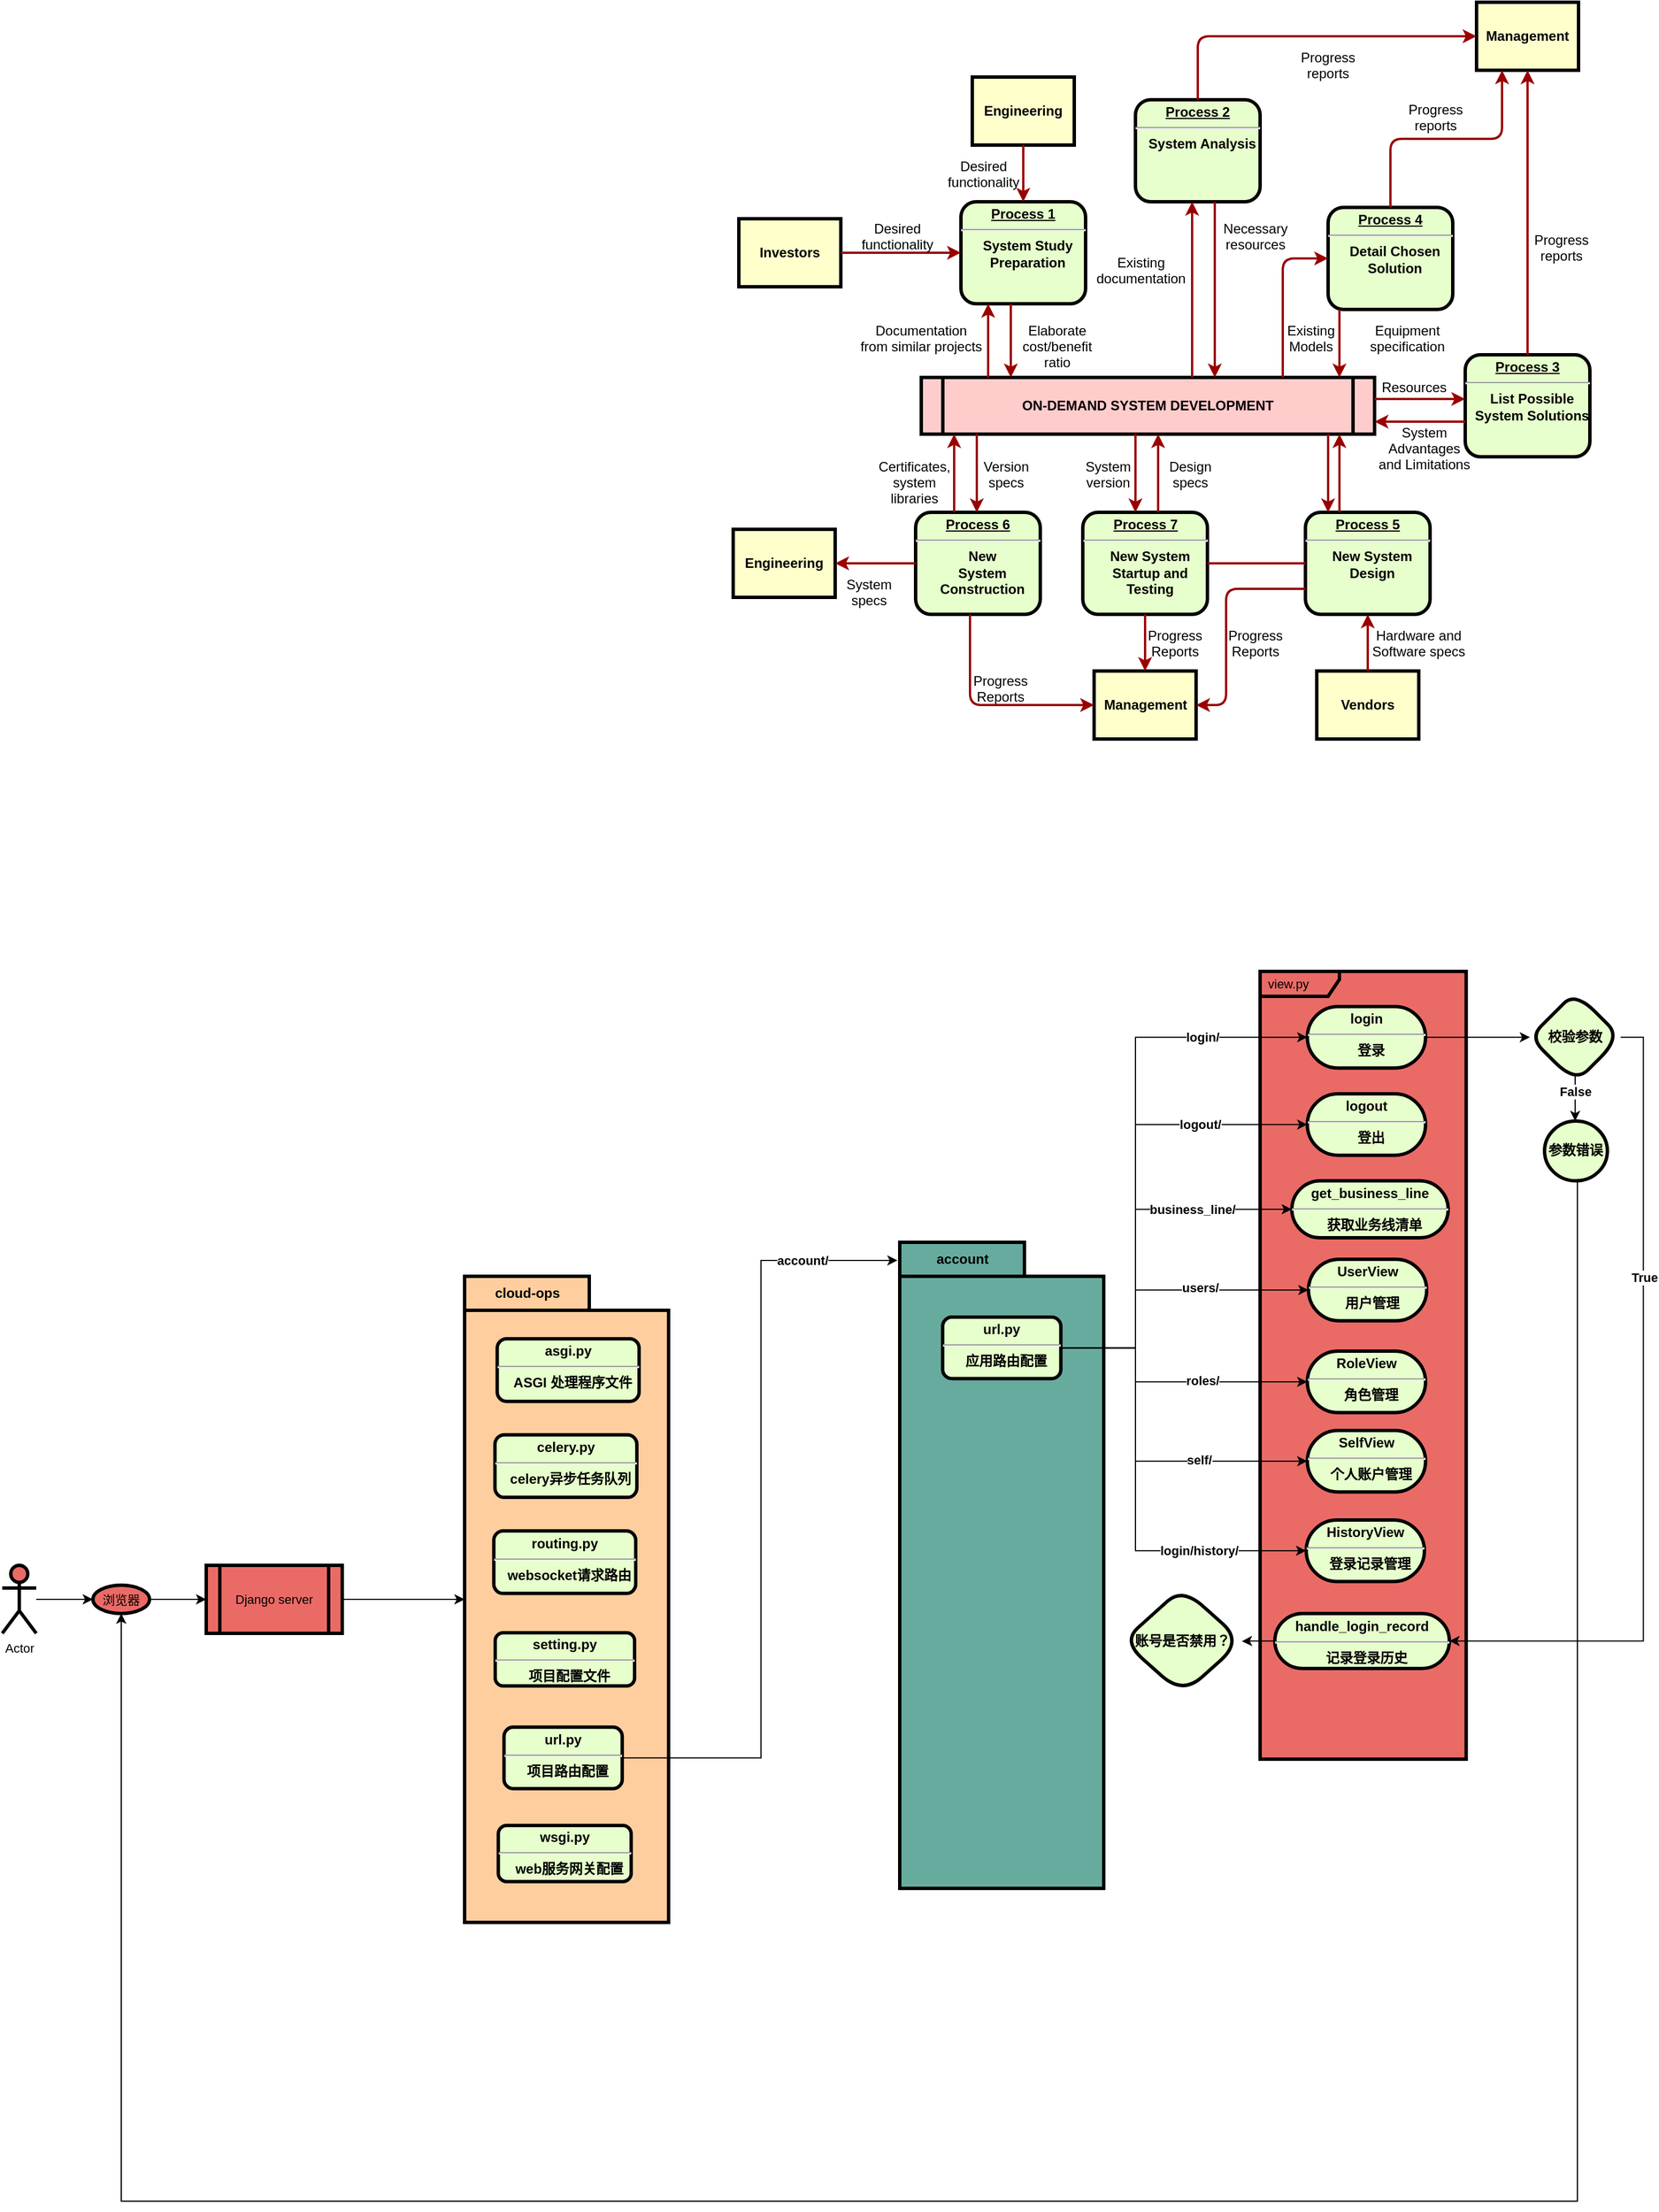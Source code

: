 <mxfile version="20.8.0" type="github">
  <diagram name="Page-1" id="c7558073-3199-34d8-9f00-42111426c3f3">
    <mxGraphModel dx="2260" dy="764" grid="1" gridSize="10" guides="1" tooltips="1" connect="1" arrows="1" fold="1" page="1" pageScale="1" pageWidth="826" pageHeight="1169" background="none" math="0" shadow="0">
      <root>
        <mxCell id="0" />
        <mxCell id="1" parent="0" />
        <mxCell id="WpH-n_H7_tl8rJQND1Bv-134" value="view.py" style="shape=umlFrame;whiteSpace=wrap;html=1;width=70;height=22;boundedLbl=1;verticalAlign=middle;align=left;spacingLeft=5;strokeColor=#000000;strokeWidth=3;fontSize=11;fillColor=#EA6B66;swimlaneFillColor=#EA6B66;" vertex="1" parent="1">
          <mxGeometry x="500" y="915" width="181.84" height="695" as="geometry" />
        </mxCell>
        <mxCell id="2" value="&lt;p style=&quot;margin: 0px; margin-top: 4px; text-align: center; text-decoration: underline;&quot;&gt;&lt;strong&gt;Process 1&lt;br /&gt;&lt;/strong&gt;&lt;/p&gt;&lt;hr /&gt;&lt;p style=&quot;margin: 0px; margin-left: 8px;&quot;&gt;System Study&lt;/p&gt;&lt;p style=&quot;margin: 0px; margin-left: 8px;&quot;&gt;Preparation&lt;/p&gt;" style="verticalAlign=middle;align=center;overflow=fill;fontSize=12;fontFamily=Helvetica;html=1;rounded=1;fontStyle=1;strokeWidth=3;fillColor=#E6FFCC" parent="1" vertex="1">
          <mxGeometry x="236" y="236" width="110" height="90" as="geometry" />
        </mxCell>
        <mxCell id="3" value="Engineering" style="whiteSpace=wrap;align=center;verticalAlign=middle;fontStyle=1;strokeWidth=3;fillColor=#FFFFCC" parent="1" vertex="1">
          <mxGeometry x="246" y="126" width="90" height="60" as="geometry" />
        </mxCell>
        <mxCell id="4" value="Investors" style="whiteSpace=wrap;align=center;verticalAlign=middle;fontStyle=1;strokeWidth=3;fillColor=#FFFFCC" parent="1" vertex="1">
          <mxGeometry x="40" y="251" width="90" height="60" as="geometry" />
        </mxCell>
        <mxCell id="5" value="ON-DEMAND SYSTEM DEVELOPMENT" style="shape=process;whiteSpace=wrap;align=center;verticalAlign=middle;size=0.048;fontStyle=1;strokeWidth=3;fillColor=#FFCCCC" parent="1" vertex="1">
          <mxGeometry x="201.0" y="391" width="400" height="50" as="geometry" />
        </mxCell>
        <mxCell id="6" value="&lt;p style=&quot;margin: 0px; margin-top: 4px; text-align: center; text-decoration: underline;&quot;&gt;&lt;strong&gt;Process 2&lt;br /&gt;&lt;/strong&gt;&lt;/p&gt;&lt;hr /&gt;&lt;p style=&quot;margin: 0px; margin-left: 8px;&quot;&gt;System Analysis&lt;/p&gt;" style="verticalAlign=middle;align=center;overflow=fill;fontSize=12;fontFamily=Helvetica;html=1;rounded=1;fontStyle=1;strokeWidth=3;fillColor=#E6FFCC" parent="1" vertex="1">
          <mxGeometry x="390" y="146" width="110" height="90" as="geometry" />
        </mxCell>
        <mxCell id="7" value="&lt;p style=&quot;margin: 0px; margin-top: 4px; text-align: center; text-decoration: underline;&quot;&gt;&lt;strong&gt;&lt;strong&gt;Process&lt;/strong&gt; 3&lt;br /&gt;&lt;/strong&gt;&lt;/p&gt;&lt;hr /&gt;&lt;p style=&quot;margin: 0px; margin-left: 8px;&quot;&gt;List Possible&lt;/p&gt;&lt;p style=&quot;margin: 0px; margin-left: 8px;&quot;&gt;System Solutions&lt;/p&gt;" style="verticalAlign=middle;align=center;overflow=fill;fontSize=12;fontFamily=Helvetica;html=1;rounded=1;fontStyle=1;strokeWidth=3;fillColor=#E6FFCC" parent="1" vertex="1">
          <mxGeometry x="681" y="371" width="110" height="90" as="geometry" />
        </mxCell>
        <mxCell id="8" value="&lt;p style=&quot;margin: 0px; margin-top: 4px; text-align: center; text-decoration: underline;&quot;&gt;&lt;strong&gt;&lt;strong&gt;Process&lt;/strong&gt; 4&lt;br /&gt;&lt;/strong&gt;&lt;/p&gt;&lt;hr /&gt;&lt;p style=&quot;margin: 0px; margin-left: 8px;&quot;&gt;Detail Chosen&lt;/p&gt;&lt;p style=&quot;margin: 0px; margin-left: 8px;&quot;&gt;Solution&lt;/p&gt;" style="verticalAlign=middle;align=center;overflow=fill;fontSize=12;fontFamily=Helvetica;html=1;rounded=1;fontStyle=1;strokeWidth=3;fillColor=#E6FFCC" parent="1" vertex="1">
          <mxGeometry x="560" y="241" width="110" height="90" as="geometry" />
        </mxCell>
        <mxCell id="9" value="&lt;p style=&quot;margin: 0px; margin-top: 4px; text-align: center; text-decoration: underline;&quot;&gt;&lt;strong&gt;&lt;strong&gt;Process&lt;/strong&gt; 5&lt;br /&gt;&lt;/strong&gt;&lt;/p&gt;&lt;hr /&gt;&lt;p style=&quot;margin: 0px; margin-left: 8px;&quot;&gt;New System&lt;/p&gt;&lt;p style=&quot;margin: 0px; margin-left: 8px;&quot;&gt;Design&lt;/p&gt;" style="verticalAlign=middle;align=center;overflow=fill;fontSize=12;fontFamily=Helvetica;html=1;rounded=1;fontStyle=1;strokeWidth=3;fillColor=#E6FFCC" parent="1" vertex="1">
          <mxGeometry x="540" y="510" width="110" height="90" as="geometry" />
        </mxCell>
        <mxCell id="10" value="&lt;p style=&quot;margin: 0px; margin-top: 4px; text-align: center; text-decoration: underline;&quot;&gt;&lt;strong&gt;&lt;strong&gt;Process&lt;/strong&gt; 6&lt;br /&gt;&lt;/strong&gt;&lt;/p&gt;&lt;hr /&gt;&lt;p style=&quot;margin: 0px; margin-left: 8px;&quot;&gt;New&lt;/p&gt;&lt;p style=&quot;margin: 0px; margin-left: 8px;&quot;&gt;System&lt;/p&gt;&lt;p style=&quot;margin: 0px; margin-left: 8px;&quot;&gt;Construction&lt;/p&gt;" style="verticalAlign=middle;align=center;overflow=fill;fontSize=12;fontFamily=Helvetica;html=1;rounded=1;fontStyle=1;strokeWidth=3;fillColor=#E6FFCC" parent="1" vertex="1">
          <mxGeometry x="196.0" y="510" width="110" height="90" as="geometry" />
        </mxCell>
        <mxCell id="12" value="Management" style="whiteSpace=wrap;align=center;verticalAlign=middle;fontStyle=1;strokeWidth=3;fillColor=#FFFFCC" parent="1" vertex="1">
          <mxGeometry x="691" y="60.0" width="90" height="60" as="geometry" />
        </mxCell>
        <mxCell id="13" value="Management" style="whiteSpace=wrap;align=center;verticalAlign=middle;fontStyle=1;strokeWidth=3;fillColor=#FFFFCC" parent="1" vertex="1">
          <mxGeometry x="353.5" y="650" width="90" height="60" as="geometry" />
        </mxCell>
        <mxCell id="14" value="Engineering" style="whiteSpace=wrap;align=center;verticalAlign=middle;fontStyle=1;strokeWidth=3;fillColor=#FFFFCC" parent="1" vertex="1">
          <mxGeometry x="35.0" y="525.0" width="90" height="60" as="geometry" />
        </mxCell>
        <mxCell id="15" value="Vendors" style="whiteSpace=wrap;align=center;verticalAlign=middle;fontStyle=1;strokeWidth=3;fillColor=#FFFFCC" parent="1" vertex="1">
          <mxGeometry x="550.0" y="650" width="90" height="60" as="geometry" />
        </mxCell>
        <mxCell id="36" value="" style="edgeStyle=none;noEdgeStyle=1;strokeColor=#990000;strokeWidth=2" parent="1" source="3" target="2" edge="1">
          <mxGeometry width="100" height="100" relative="1" as="geometry">
            <mxPoint x="20" y="250" as="sourcePoint" />
            <mxPoint x="120" y="150" as="targetPoint" />
          </mxGeometry>
        </mxCell>
        <mxCell id="37" value="" style="edgeStyle=none;noEdgeStyle=1;strokeColor=#990000;strokeWidth=2" parent="1" source="4" target="2" edge="1">
          <mxGeometry width="100" height="100" relative="1" as="geometry">
            <mxPoint x="280" y="190" as="sourcePoint" />
            <mxPoint x="380" y="90" as="targetPoint" />
          </mxGeometry>
        </mxCell>
        <mxCell id="11" value="&lt;p style=&quot;margin: 0px; margin-top: 4px; text-align: center; text-decoration: underline;&quot;&gt;&lt;strong&gt;&lt;strong&gt;Process&lt;/strong&gt; 7&lt;br /&gt;&lt;/strong&gt;&lt;/p&gt;&lt;hr /&gt;&lt;p style=&quot;margin: 0px; margin-left: 8px;&quot;&gt;New System&lt;/p&gt;&lt;p style=&quot;margin: 0px; margin-left: 8px;&quot;&gt;Startup and&lt;/p&gt;&lt;p style=&quot;margin: 0px; margin-left: 8px;&quot;&gt;Testing&lt;/p&gt;" style="verticalAlign=middle;align=center;overflow=fill;fontSize=12;fontFamily=Helvetica;html=1;rounded=1;fontStyle=1;strokeWidth=3;fillColor=#E6FFCC" parent="1" vertex="1">
          <mxGeometry x="343.5" y="510" width="110" height="90" as="geometry" />
        </mxCell>
        <mxCell id="51" value="" style="endArrow=none;noEdgeStyle=1;strokeColor=#990000;strokeWidth=2" parent="1" source="9" target="11" edge="1">
          <mxGeometry relative="1" as="geometry">
            <mxPoint x="205.008" y="481" as="sourcePoint" />
            <mxPoint x="400.328" y="650" as="targetPoint" />
          </mxGeometry>
        </mxCell>
        <mxCell id="52" value="Desired &#xa;functionality" style="text;spacingTop=-5;align=center" parent="1" vertex="1">
          <mxGeometry x="165" y="251" width="30" height="20" as="geometry" />
        </mxCell>
        <mxCell id="53" value="Desired &#xa;functionality" style="text;spacingTop=-5;align=center" parent="1" vertex="1">
          <mxGeometry x="241" y="196" width="30" height="20" as="geometry" />
        </mxCell>
        <mxCell id="54" value="Documentation&#xa;from similar projects" style="text;spacingTop=-5;align=center" parent="1" vertex="1">
          <mxGeometry x="186" y="341" width="30" height="20" as="geometry" />
        </mxCell>
        <mxCell id="55" value="" style="edgeStyle=elbowEdgeStyle;elbow=horizontal;strokeColor=#990000;strokeWidth=2" parent="1" source="5" target="2" edge="1">
          <mxGeometry width="100" height="100" relative="1" as="geometry">
            <mxPoint x="50" y="530" as="sourcePoint" />
            <mxPoint x="150" y="430" as="targetPoint" />
            <Array as="points">
              <mxPoint x="260" y="370" />
            </Array>
          </mxGeometry>
        </mxCell>
        <mxCell id="56" value="" style="edgeStyle=elbowEdgeStyle;elbow=horizontal;strokeColor=#990000;strokeWidth=2" parent="1" source="2" target="5" edge="1">
          <mxGeometry width="100" height="100" relative="1" as="geometry">
            <mxPoint x="50" y="500" as="sourcePoint" />
            <mxPoint x="150" y="400" as="targetPoint" />
            <Array as="points">
              <mxPoint x="280" y="360" />
            </Array>
          </mxGeometry>
        </mxCell>
        <mxCell id="57" value="Elaborate&#xa;cost/benefit&#xa;ratio" style="text;spacingTop=-5;align=center" parent="1" vertex="1">
          <mxGeometry x="306" y="341" width="30" height="20" as="geometry" />
        </mxCell>
        <mxCell id="58" value="" style="edgeStyle=elbowEdgeStyle;elbow=horizontal;strokeColor=#990000;strokeWidth=2" parent="1" source="5" target="6" edge="1">
          <mxGeometry width="100" height="100" relative="1" as="geometry">
            <mxPoint x="380" y="370" as="sourcePoint" />
            <mxPoint x="480" y="270" as="targetPoint" />
            <Array as="points">
              <mxPoint x="440" y="310" />
            </Array>
          </mxGeometry>
        </mxCell>
        <mxCell id="59" value="" style="edgeStyle=elbowEdgeStyle;elbow=horizontal;strokeColor=#990000;strokeWidth=2" parent="1" source="6" target="5" edge="1">
          <mxGeometry width="100" height="100" relative="1" as="geometry">
            <mxPoint x="350" y="370" as="sourcePoint" />
            <mxPoint x="450" y="270" as="targetPoint" />
            <Array as="points">
              <mxPoint x="460" y="320" />
            </Array>
          </mxGeometry>
        </mxCell>
        <mxCell id="60" value="Existing&#xa;documentation" style="text;spacingTop=-5;align=center" parent="1" vertex="1">
          <mxGeometry x="380.0" y="281.0" width="30" height="20" as="geometry" />
        </mxCell>
        <mxCell id="61" value="Necessary&#xa;resources" style="text;spacingTop=-5;align=center" parent="1" vertex="1">
          <mxGeometry x="481.0" y="251.0" width="30" height="20" as="geometry" />
        </mxCell>
        <mxCell id="62" value="Progress&#xa;reports" style="text;spacingTop=-5;align=center" parent="1" vertex="1">
          <mxGeometry x="545.0" y="100.0" width="30" height="20" as="geometry" />
        </mxCell>
        <mxCell id="63" value="Progress&#xa;reports" style="text;spacingTop=-5;align=center" parent="1" vertex="1">
          <mxGeometry x="640" y="146.0" width="30" height="20" as="geometry" />
        </mxCell>
        <mxCell id="64" value="Progress&#xa;reports" style="text;spacingTop=-5;align=center" parent="1" vertex="1">
          <mxGeometry x="751.0" y="261.0" width="30" height="20" as="geometry" />
        </mxCell>
        <mxCell id="65" value="" style="edgeStyle=elbowEdgeStyle;elbow=horizontal;strokeColor=#990000;strokeWidth=2" parent="1" source="6" target="12" edge="1">
          <mxGeometry width="100" height="100" relative="1" as="geometry">
            <mxPoint x="260" y="180.0" as="sourcePoint" />
            <mxPoint x="360" y="80.0" as="targetPoint" />
            <Array as="points">
              <mxPoint x="445" y="140" />
            </Array>
          </mxGeometry>
        </mxCell>
        <mxCell id="66" value="" style="edgeStyle=elbowEdgeStyle;elbow=vertical;entryX=0.25;entryY=1;strokeColor=#990000;strokeWidth=2" parent="1" source="8" target="12" edge="1">
          <mxGeometry width="100" height="100" relative="1" as="geometry">
            <mxPoint x="530" y="250" as="sourcePoint" />
            <mxPoint x="630" y="150" as="targetPoint" />
          </mxGeometry>
        </mxCell>
        <mxCell id="67" value="" style="edgeStyle=elbowEdgeStyle;elbow=horizontal;strokeColor=#990000;strokeWidth=2" parent="1" source="7" target="12" edge="1">
          <mxGeometry width="100" height="100" relative="1" as="geometry">
            <mxPoint x="660.0" y="360" as="sourcePoint" />
            <mxPoint x="760.0" y="260" as="targetPoint" />
          </mxGeometry>
        </mxCell>
        <mxCell id="68" value="" style="edgeStyle=elbowEdgeStyle;elbow=horizontal;strokeColor=#990000;strokeWidth=2" parent="1" source="8" target="5" edge="1">
          <mxGeometry width="100" height="100" relative="1" as="geometry">
            <mxPoint x="570" y="380" as="sourcePoint" />
            <mxPoint x="510" y="250" as="targetPoint" />
            <Array as="points">
              <mxPoint x="570" y="360" />
            </Array>
          </mxGeometry>
        </mxCell>
        <mxCell id="69" value="" style="edgeStyle=segmentEdgeStyle;strokeColor=#990000;strokeWidth=2" parent="1" source="5" target="8" edge="1">
          <mxGeometry width="100" height="100" relative="1" as="geometry">
            <mxPoint x="340" y="360" as="sourcePoint" />
            <mxPoint x="440" y="260" as="targetPoint" />
            <Array as="points">
              <mxPoint x="520" y="286" />
            </Array>
          </mxGeometry>
        </mxCell>
        <mxCell id="70" value="Existing&#xa;Models" style="text;spacingTop=-5;align=center" parent="1" vertex="1">
          <mxGeometry x="530.0" y="341.0" width="30" height="20" as="geometry" />
        </mxCell>
        <mxCell id="71" value="Equipment&#xa;specification" style="text;spacingTop=-5;align=center" parent="1" vertex="1">
          <mxGeometry x="615" y="341" width="30" height="20" as="geometry" />
        </mxCell>
        <mxCell id="72" value="" style="edgeStyle=elbowEdgeStyle;elbow=vertical;strokeColor=#990000;strokeWidth=2" parent="1" source="5" target="7" edge="1">
          <mxGeometry width="100" height="100" relative="1" as="geometry">
            <mxPoint x="500" y="500" as="sourcePoint" />
            <mxPoint x="600" y="400" as="targetPoint" />
            <Array as="points">
              <mxPoint x="650" y="410" />
            </Array>
          </mxGeometry>
        </mxCell>
        <mxCell id="73" value="" style="edgeStyle=elbowEdgeStyle;elbow=vertical;strokeColor=#990000;strokeWidth=2" parent="1" source="7" target="5" edge="1">
          <mxGeometry width="100" height="100" relative="1" as="geometry">
            <mxPoint x="460" y="500" as="sourcePoint" />
            <mxPoint x="560" y="400" as="targetPoint" />
            <Array as="points">
              <mxPoint x="650" y="430" />
            </Array>
          </mxGeometry>
        </mxCell>
        <mxCell id="74" value="Resources" style="text;spacingTop=-5;align=center" parent="1" vertex="1">
          <mxGeometry x="621" y="391.0" width="30" height="20" as="geometry" />
        </mxCell>
        <mxCell id="75" value="System &#xa;Advantages &#xa;and Limitations" style="text;spacingTop=-5;align=center" parent="1" vertex="1">
          <mxGeometry x="630" y="431.0" width="30" height="20" as="geometry" />
        </mxCell>
        <mxCell id="76" value="" style="edgeStyle=elbowEdgeStyle;elbow=horizontal;strokeColor=#990000;strokeWidth=2" parent="1" source="9" target="5" edge="1">
          <mxGeometry width="100" height="100" relative="1" as="geometry">
            <mxPoint x="420" y="580" as="sourcePoint" />
            <mxPoint x="520" y="480" as="targetPoint" />
            <Array as="points">
              <mxPoint x="570" y="470" />
            </Array>
          </mxGeometry>
        </mxCell>
        <mxCell id="77" value="" style="edgeStyle=elbowEdgeStyle;elbow=horizontal;strokeColor=#990000;strokeWidth=2" parent="1" source="5" target="9" edge="1">
          <mxGeometry width="100" height="100" relative="1" as="geometry">
            <mxPoint x="400" y="590" as="sourcePoint" />
            <mxPoint x="500" y="490" as="targetPoint" />
            <Array as="points">
              <mxPoint x="560" y="480" />
            </Array>
          </mxGeometry>
        </mxCell>
        <mxCell id="78" value="" style="edgeStyle=elbowEdgeStyle;elbow=horizontal;strokeColor=#990000;strokeWidth=2" parent="1" source="15" target="9" edge="1">
          <mxGeometry width="100" height="100" relative="1" as="geometry">
            <mxPoint x="430" y="700" as="sourcePoint" />
            <mxPoint x="530" y="600" as="targetPoint" />
          </mxGeometry>
        </mxCell>
        <mxCell id="79" value="Hardware and&#xa;Software specs" style="text;spacingTop=-5;align=center" parent="1" vertex="1">
          <mxGeometry x="625" y="610" width="30" height="20" as="geometry" />
        </mxCell>
        <mxCell id="81" value="" style="edgeStyle=elbowEdgeStyle;elbow=horizontal;exitX=0;exitY=0.75;strokeColor=#990000;strokeWidth=2" parent="1" source="9" target="13" edge="1">
          <mxGeometry width="100" height="100" relative="1" as="geometry">
            <mxPoint x="420" y="730" as="sourcePoint" />
            <mxPoint x="520" y="630" as="targetPoint" />
            <Array as="points">
              <mxPoint x="470" y="630" />
            </Array>
          </mxGeometry>
        </mxCell>
        <mxCell id="82" value="Progress&#xa;Reports" style="text;spacingTop=-5;align=center" parent="1" vertex="1">
          <mxGeometry x="481.0" y="610.0" width="30" height="20" as="geometry" />
        </mxCell>
        <mxCell id="83" value="" style="edgeStyle=elbowEdgeStyle;elbow=horizontal;strokeColor=#990000;strokeWidth=2" parent="1" source="11" target="13" edge="1">
          <mxGeometry width="100" height="100" relative="1" as="geometry">
            <mxPoint x="200" y="660.0" as="sourcePoint" />
            <mxPoint x="230.0" y="650" as="targetPoint" />
          </mxGeometry>
        </mxCell>
        <mxCell id="84" value="Progress&#xa;Reports" style="text;spacingTop=-5;align=center" parent="1" vertex="1">
          <mxGeometry x="410.0" y="610.0" width="30" height="20" as="geometry" />
        </mxCell>
        <mxCell id="85" value="" style="edgeStyle=elbowEdgeStyle;elbow=horizontal;strokeColor=#990000;strokeWidth=2" parent="1" source="10" target="13" edge="1">
          <mxGeometry width="100" height="100" relative="1" as="geometry">
            <mxPoint x="130.0" y="740" as="sourcePoint" />
            <mxPoint x="230.0" y="640" as="targetPoint" />
            <Array as="points">
              <mxPoint x="244" y="630" />
            </Array>
          </mxGeometry>
        </mxCell>
        <mxCell id="86" value="Progress&#xa;Reports" style="text;spacingTop=-5;align=center" parent="1" vertex="1">
          <mxGeometry x="256.0" y="650.0" width="30" height="20" as="geometry" />
        </mxCell>
        <mxCell id="87" value="" style="edgeStyle=elbowEdgeStyle;elbow=vertical;strokeColor=#990000;strokeWidth=2" parent="1" source="10" target="14" edge="1">
          <mxGeometry width="100" height="100" relative="1" as="geometry">
            <mxPoint x="70" y="740" as="sourcePoint" />
            <mxPoint x="170" y="640" as="targetPoint" />
          </mxGeometry>
        </mxCell>
        <mxCell id="88" value="" style="edgeStyle=elbowEdgeStyle;elbow=horizontal;strokeColor=#990000;strokeWidth=2" parent="1" source="5" target="11" edge="1">
          <mxGeometry width="100" height="100" relative="1" as="geometry">
            <mxPoint x="50" y="500" as="sourcePoint" />
            <mxPoint x="150" y="400" as="targetPoint" />
            <Array as="points">
              <mxPoint x="390" y="470" />
            </Array>
          </mxGeometry>
        </mxCell>
        <mxCell id="89" value="" style="edgeStyle=elbowEdgeStyle;elbow=horizontal;strokeColor=#990000;strokeWidth=2" parent="1" source="11" target="5" edge="1">
          <mxGeometry width="100" height="100" relative="1" as="geometry">
            <mxPoint x="60.0" y="510" as="sourcePoint" />
            <mxPoint x="160.0" y="410" as="targetPoint" />
            <Array as="points">
              <mxPoint x="410" y="470" />
            </Array>
          </mxGeometry>
        </mxCell>
        <mxCell id="90" value="Version&#xa;specs" style="text;spacingTop=-5;align=center" parent="1" vertex="1">
          <mxGeometry x="261" y="461" width="30" height="20" as="geometry" />
        </mxCell>
        <mxCell id="91" value="Certificates,&#xa;system&#xa;libraries" style="text;spacingTop=-5;align=center" parent="1" vertex="1">
          <mxGeometry x="180" y="461.0" width="30" height="20" as="geometry" />
        </mxCell>
        <mxCell id="92" value="" style="edgeStyle=elbowEdgeStyle;elbow=horizontal;strokeColor=#990000;strokeWidth=2" parent="1" source="5" target="10" edge="1">
          <mxGeometry width="100" height="100" relative="1" as="geometry">
            <mxPoint x="30.0" y="500" as="sourcePoint" />
            <mxPoint x="130.0" y="400" as="targetPoint" />
            <Array as="points">
              <mxPoint x="250" y="470" />
            </Array>
          </mxGeometry>
        </mxCell>
        <mxCell id="93" value="" style="edgeStyle=elbowEdgeStyle;elbow=horizontal;strokeColor=#990000;strokeWidth=2" parent="1" source="10" target="5" edge="1">
          <mxGeometry width="100" height="100" relative="1" as="geometry">
            <mxPoint x="40" y="510" as="sourcePoint" />
            <mxPoint x="140" y="410" as="targetPoint" />
            <Array as="points">
              <mxPoint x="230" y="470" />
            </Array>
          </mxGeometry>
        </mxCell>
        <mxCell id="94" value="System&#xa;specs" style="text;spacingTop=-5;align=center" parent="1" vertex="1">
          <mxGeometry x="140.0" y="565.0" width="30" height="20" as="geometry" />
        </mxCell>
        <mxCell id="95" value="Design&#xa;specs" style="text;spacingTop=-5;align=center" parent="1" vertex="1">
          <mxGeometry x="423.5" y="461.0" width="30" height="20" as="geometry" />
        </mxCell>
        <mxCell id="96" value="System&#xa;version" style="text;spacingTop=-5;align=center" parent="1" vertex="1">
          <mxGeometry x="351.0" y="461" width="30" height="20" as="geometry" />
        </mxCell>
        <mxCell id="WpH-n_H7_tl8rJQND1Bv-96" value="cloud-ops" style="shape=folder;fontStyle=1;tabWidth=110;tabHeight=30;tabPosition=left;html=1;boundedLbl=1;labelInHeader=1;container=1;collapsible=0;strokeWidth=3;fillColor=#FFCE9F;strokeColor=#000000;" vertex="1" parent="1">
          <mxGeometry x="-202" y="1184" width="180" height="570" as="geometry" />
        </mxCell>
        <mxCell id="WpH-n_H7_tl8rJQND1Bv-97" value="" style="html=1;strokeColor=none;resizeWidth=1;resizeHeight=1;fillColor=none;part=1;connectable=0;allowArrows=0;deletable=0;" vertex="1" parent="WpH-n_H7_tl8rJQND1Bv-96">
          <mxGeometry width="180.0" height="399" relative="1" as="geometry">
            <mxPoint y="30" as="offset" />
          </mxGeometry>
        </mxCell>
        <mxCell id="WpH-n_H7_tl8rJQND1Bv-109" value="&lt;p style=&quot;margin: 4px 0px 0px; text-align: center;&quot;&gt;&lt;strong style=&quot;&quot;&gt;asgi.py&lt;/strong&gt;&lt;/p&gt;&lt;hr&gt;&lt;p style=&quot;margin: 0px; margin-left: 8px;&quot;&gt;ASGI 处理程序文件&lt;br&gt;&lt;/p&gt;" style="verticalAlign=middle;align=center;overflow=fill;fontSize=12;fontFamily=Helvetica;html=1;rounded=1;fontStyle=1;strokeWidth=3;fillColor=#E6FFCC" vertex="1" parent="WpH-n_H7_tl8rJQND1Bv-96">
          <mxGeometry x="28.77" y="55.16" width="125.23" height="55.16" as="geometry" />
        </mxCell>
        <mxCell id="WpH-n_H7_tl8rJQND1Bv-111" value="&lt;p style=&quot;margin: 4px 0px 0px; text-align: center;&quot;&gt;&lt;strong style=&quot;&quot;&gt;celery.py&lt;/strong&gt;&lt;/p&gt;&lt;hr&gt;&lt;p style=&quot;margin: 0px; margin-left: 8px;&quot;&gt;celery异步任务队列&lt;/p&gt;" style="verticalAlign=middle;align=center;overflow=fill;fontSize=12;fontFamily=Helvetica;html=1;rounded=1;fontStyle=1;strokeWidth=3;fillColor=#E6FFCC" vertex="1" parent="WpH-n_H7_tl8rJQND1Bv-96">
          <mxGeometry x="26.77" y="139.9" width="125.23" height="55.16" as="geometry" />
        </mxCell>
        <mxCell id="WpH-n_H7_tl8rJQND1Bv-113" value="&lt;p style=&quot;margin: 4px 0px 0px; text-align: center;&quot;&gt;&lt;strong style=&quot;&quot;&gt;routing.py&lt;/strong&gt;&lt;/p&gt;&lt;hr&gt;&lt;p style=&quot;margin: 0px; margin-left: 8px;&quot;&gt;websocket请求路由&lt;/p&gt;" style="verticalAlign=middle;align=center;overflow=fill;fontSize=12;fontFamily=Helvetica;html=1;rounded=1;fontStyle=1;strokeWidth=3;fillColor=#E6FFCC" vertex="1" parent="WpH-n_H7_tl8rJQND1Bv-96">
          <mxGeometry x="25.77" y="224.65" width="125.23" height="55.16" as="geometry" />
        </mxCell>
        <mxCell id="WpH-n_H7_tl8rJQND1Bv-114" value="&lt;p style=&quot;margin: 4px 0px 0px; text-align: center;&quot;&gt;&lt;strong style=&quot;&quot;&gt;setting.py&lt;/strong&gt;&lt;/p&gt;&lt;hr&gt;&lt;p style=&quot;margin: 0px; margin-left: 8px;&quot;&gt;项目配置文件&lt;/p&gt;" style="verticalAlign=middle;align=center;overflow=fill;fontSize=12;fontFamily=Helvetica;html=1;rounded=1;fontStyle=1;strokeWidth=3;fillColor=#E6FFCC" vertex="1" parent="WpH-n_H7_tl8rJQND1Bv-96">
          <mxGeometry x="27" y="314.47" width="123" height="46.89" as="geometry" />
        </mxCell>
        <mxCell id="WpH-n_H7_tl8rJQND1Bv-115" value="&lt;p style=&quot;margin: 4px 0px 0px; text-align: center;&quot;&gt;&lt;strong style=&quot;&quot;&gt;url.py&lt;/strong&gt;&lt;/p&gt;&lt;hr&gt;&lt;p style=&quot;margin: 0px; margin-left: 8px;&quot;&gt;项目路由配置&lt;/p&gt;" style="verticalAlign=middle;align=center;overflow=fill;fontSize=12;fontFamily=Helvetica;html=1;rounded=1;fontStyle=1;strokeWidth=3;fillColor=#E6FFCC" vertex="1" parent="WpH-n_H7_tl8rJQND1Bv-96">
          <mxGeometry x="34.77" y="397.77" width="104.32" height="54.23" as="geometry" />
        </mxCell>
        <mxCell id="WpH-n_H7_tl8rJQND1Bv-116" value="&lt;p style=&quot;margin: 4px 0px 0px; text-align: center;&quot;&gt;&lt;strong style=&quot;&quot;&gt;wsgi.py&lt;/strong&gt;&lt;/p&gt;&lt;hr&gt;&lt;p style=&quot;margin: 0px; margin-left: 8px;&quot;&gt;web服务网关配置&lt;/p&gt;" style="verticalAlign=middle;align=center;overflow=fill;fontSize=12;fontFamily=Helvetica;html=1;rounded=1;fontStyle=1;strokeWidth=3;fillColor=#E6FFCC" vertex="1" parent="WpH-n_H7_tl8rJQND1Bv-96">
          <mxGeometry x="29.73" y="484.48" width="117.27" height="49.52" as="geometry" />
        </mxCell>
        <mxCell id="WpH-n_H7_tl8rJQND1Bv-117" value="account" style="shape=folder;fontStyle=1;tabWidth=110;tabHeight=30;tabPosition=left;html=1;boundedLbl=1;labelInHeader=1;container=1;collapsible=0;strokeWidth=3;fillColor=#67AB9F;strokeColor=#000000;" vertex="1" parent="1">
          <mxGeometry x="182" y="1154" width="180" height="570" as="geometry" />
        </mxCell>
        <mxCell id="WpH-n_H7_tl8rJQND1Bv-118" value="" style="html=1;strokeColor=none;resizeWidth=1;resizeHeight=1;fillColor=none;part=1;connectable=0;allowArrows=0;deletable=0;" vertex="1" parent="WpH-n_H7_tl8rJQND1Bv-117">
          <mxGeometry width="180.0" height="399" relative="1" as="geometry">
            <mxPoint y="30" as="offset" />
          </mxGeometry>
        </mxCell>
        <mxCell id="WpH-n_H7_tl8rJQND1Bv-123" value="&lt;p style=&quot;margin: 4px 0px 0px; text-align: center;&quot;&gt;&lt;strong style=&quot;&quot;&gt;url.py&lt;/strong&gt;&lt;/p&gt;&lt;hr&gt;&lt;p style=&quot;margin: 0px; margin-left: 8px;&quot;&gt;应用路由配置&lt;/p&gt;" style="verticalAlign=middle;align=center;overflow=fill;fontSize=12;fontFamily=Helvetica;html=1;rounded=1;fontStyle=1;strokeWidth=3;fillColor=#E6FFCC" vertex="1" parent="WpH-n_H7_tl8rJQND1Bv-117">
          <mxGeometry x="37.84" y="66" width="104.32" height="54.23" as="geometry" />
        </mxCell>
        <mxCell id="WpH-n_H7_tl8rJQND1Bv-125" style="edgeStyle=orthogonalEdgeStyle;rounded=0;orthogonalLoop=1;jettySize=auto;html=1;entryX=-0.011;entryY=0.028;entryDx=0;entryDy=0;entryPerimeter=0;fontSize=11;" edge="1" parent="1" source="WpH-n_H7_tl8rJQND1Bv-115" target="WpH-n_H7_tl8rJQND1Bv-117">
          <mxGeometry relative="1" as="geometry" />
        </mxCell>
        <mxCell id="WpH-n_H7_tl8rJQND1Bv-126" value="&lt;b&gt;account/&lt;/b&gt;" style="edgeLabel;html=1;align=center;verticalAlign=middle;resizable=0;points=[];fontSize=11;" vertex="1" connectable="0" parent="WpH-n_H7_tl8rJQND1Bv-125">
          <mxGeometry x="0.753" relative="1" as="geometry">
            <mxPoint as="offset" />
          </mxGeometry>
        </mxCell>
        <mxCell id="WpH-n_H7_tl8rJQND1Bv-177" value="" style="edgeStyle=orthogonalEdgeStyle;rounded=0;orthogonalLoop=1;jettySize=auto;html=1;fontSize=11;" edge="1" parent="1" source="WpH-n_H7_tl8rJQND1Bv-155" target="WpH-n_H7_tl8rJQND1Bv-176">
          <mxGeometry relative="1" as="geometry" />
        </mxCell>
        <mxCell id="WpH-n_H7_tl8rJQND1Bv-155" value="&lt;p style=&quot;margin: 4px 0px 0px; text-align: center;&quot;&gt;&lt;strong style=&quot;&quot;&gt;login&lt;/strong&gt;&lt;/p&gt;&lt;hr&gt;&lt;p style=&quot;margin: 0px; margin-left: 8px;&quot;&gt;登录&lt;/p&gt;" style="verticalAlign=middle;align=center;overflow=fill;fontSize=12;fontFamily=Helvetica;html=1;rounded=1;fontStyle=1;strokeWidth=3;fillColor=#E6FFCC;arcSize=50;" vertex="1" parent="1">
          <mxGeometry x="541.68" y="946" width="104.32" height="54.23" as="geometry" />
        </mxCell>
        <mxCell id="WpH-n_H7_tl8rJQND1Bv-156" value="&lt;p style=&quot;margin: 4px 0px 0px; text-align: center;&quot;&gt;&lt;strong style=&quot;&quot;&gt;logout&lt;/strong&gt;&lt;/p&gt;&lt;hr&gt;&lt;p style=&quot;margin: 0px; margin-left: 8px;&quot;&gt;登出&lt;/p&gt;" style="verticalAlign=middle;align=center;overflow=fill;fontSize=12;fontFamily=Helvetica;html=1;rounded=1;fontStyle=1;strokeWidth=3;fillColor=#E6FFCC;arcSize=50;" vertex="1" parent="1">
          <mxGeometry x="541.68" y="1023" width="104.32" height="54.23" as="geometry" />
        </mxCell>
        <mxCell id="WpH-n_H7_tl8rJQND1Bv-157" value="&lt;p style=&quot;margin: 4px 0px 0px; text-align: center;&quot;&gt;get_business_line&lt;br&gt;&lt;/p&gt;&lt;hr&gt;&lt;p style=&quot;margin: 0px; margin-left: 8px;&quot;&gt;获取业务线清单&lt;/p&gt;" style="verticalAlign=middle;align=center;overflow=fill;fontSize=12;fontFamily=Helvetica;html=1;rounded=1;fontStyle=1;strokeWidth=3;fillColor=#E6FFCC;arcSize=50;" vertex="1" parent="1">
          <mxGeometry x="528" y="1099.77" width="138" height="50.23" as="geometry" />
        </mxCell>
        <mxCell id="WpH-n_H7_tl8rJQND1Bv-158" value="&lt;p style=&quot;margin: 4px 0px 0px;&quot;&gt;UserView&lt;/p&gt;&lt;hr&gt;&lt;p style=&quot;margin: 0px; margin-left: 8px;&quot;&gt;用户管理&lt;/p&gt;" style="verticalAlign=middle;align=center;overflow=fill;fontSize=12;fontFamily=Helvetica;html=1;rounded=1;fontStyle=1;strokeWidth=3;fillColor=#E6FFCC;arcSize=50;" vertex="1" parent="1">
          <mxGeometry x="542.68" y="1169" width="104.32" height="54.23" as="geometry" />
        </mxCell>
        <mxCell id="WpH-n_H7_tl8rJQND1Bv-159" value="&lt;p style=&quot;margin: 4px 0px 0px;&quot;&gt;RoleView&lt;/p&gt;&lt;hr&gt;&lt;p style=&quot;margin: 0px; margin-left: 8px;&quot;&gt;角色管理&lt;/p&gt;" style="verticalAlign=middle;align=center;overflow=fill;fontSize=12;fontFamily=Helvetica;html=1;rounded=1;fontStyle=1;strokeWidth=3;fillColor=#E6FFCC;arcSize=50;" vertex="1" parent="1">
          <mxGeometry x="541.68" y="1250" width="104.32" height="54.23" as="geometry" />
        </mxCell>
        <mxCell id="WpH-n_H7_tl8rJQND1Bv-160" value="&lt;p style=&quot;margin: 4px 0px 0px;&quot;&gt;SelfView&lt;/p&gt;&lt;hr&gt;&lt;p style=&quot;margin: 0px; margin-left: 8px;&quot;&gt;个人账户管理&lt;/p&gt;" style="verticalAlign=middle;align=center;overflow=fill;fontSize=12;fontFamily=Helvetica;html=1;rounded=1;fontStyle=1;strokeWidth=3;fillColor=#E6FFCC;arcSize=50;" vertex="1" parent="1">
          <mxGeometry x="541.68" y="1320" width="104.32" height="54.23" as="geometry" />
        </mxCell>
        <mxCell id="WpH-n_H7_tl8rJQND1Bv-161" value="&lt;p style=&quot;margin: 4px 0px 0px;&quot;&gt;HistoryView&lt;/p&gt;&lt;hr&gt;&lt;p style=&quot;margin: 0px; margin-left: 8px;&quot;&gt;登录记录管理&lt;/p&gt;" style="verticalAlign=middle;align=center;overflow=fill;fontSize=12;fontFamily=Helvetica;html=1;rounded=1;fontStyle=1;strokeWidth=3;fillColor=#E6FFCC;arcSize=50;" vertex="1" parent="1">
          <mxGeometry x="540.68" y="1399" width="104.32" height="54.23" as="geometry" />
        </mxCell>
        <mxCell id="WpH-n_H7_tl8rJQND1Bv-162" style="edgeStyle=orthogonalEdgeStyle;rounded=0;orthogonalLoop=1;jettySize=auto;html=1;entryX=0;entryY=0.5;entryDx=0;entryDy=0;fontSize=11;" edge="1" parent="1" source="WpH-n_H7_tl8rJQND1Bv-123" target="WpH-n_H7_tl8rJQND1Bv-155">
          <mxGeometry relative="1" as="geometry">
            <Array as="points">
              <mxPoint x="390" y="1247" />
              <mxPoint x="390" y="973" />
            </Array>
          </mxGeometry>
        </mxCell>
        <mxCell id="WpH-n_H7_tl8rJQND1Bv-169" value="&lt;b&gt;login/&lt;/b&gt;" style="edgeLabel;html=1;align=center;verticalAlign=middle;resizable=0;points=[];fontSize=11;" vertex="1" connectable="0" parent="WpH-n_H7_tl8rJQND1Bv-162">
          <mxGeometry x="0.738" y="2" relative="1" as="geometry">
            <mxPoint x="-28" y="2" as="offset" />
          </mxGeometry>
        </mxCell>
        <mxCell id="WpH-n_H7_tl8rJQND1Bv-163" style="edgeStyle=orthogonalEdgeStyle;rounded=0;orthogonalLoop=1;jettySize=auto;html=1;exitX=1;exitY=0.5;exitDx=0;exitDy=0;entryX=0;entryY=0.5;entryDx=0;entryDy=0;fontSize=11;" edge="1" parent="1" source="WpH-n_H7_tl8rJQND1Bv-123" target="WpH-n_H7_tl8rJQND1Bv-156">
          <mxGeometry relative="1" as="geometry">
            <Array as="points">
              <mxPoint x="390" y="1247" />
              <mxPoint x="390" y="1050" />
            </Array>
          </mxGeometry>
        </mxCell>
        <mxCell id="WpH-n_H7_tl8rJQND1Bv-170" value="&lt;b&gt;logout/&lt;/b&gt;" style="edgeLabel;html=1;align=center;verticalAlign=middle;resizable=0;points=[];fontSize=11;" vertex="1" connectable="0" parent="WpH-n_H7_tl8rJQND1Bv-163">
          <mxGeometry x="0.669" y="1" relative="1" as="geometry">
            <mxPoint x="-26" y="1" as="offset" />
          </mxGeometry>
        </mxCell>
        <mxCell id="WpH-n_H7_tl8rJQND1Bv-164" style="edgeStyle=orthogonalEdgeStyle;rounded=0;orthogonalLoop=1;jettySize=auto;html=1;entryX=0;entryY=0.5;entryDx=0;entryDy=0;fontSize=11;" edge="1" parent="1" source="WpH-n_H7_tl8rJQND1Bv-123" target="WpH-n_H7_tl8rJQND1Bv-157">
          <mxGeometry x="0.16" y="26" relative="1" as="geometry">
            <Array as="points">
              <mxPoint x="390" y="1247" />
              <mxPoint x="390" y="1125" />
            </Array>
            <mxPoint as="offset" />
          </mxGeometry>
        </mxCell>
        <mxCell id="WpH-n_H7_tl8rJQND1Bv-171" value="&lt;b&gt;business_line/&lt;/b&gt;" style="edgeLabel;html=1;align=center;verticalAlign=middle;resizable=0;points=[];fontSize=11;" vertex="1" connectable="0" parent="WpH-n_H7_tl8rJQND1Bv-164">
          <mxGeometry x="0.534" relative="1" as="geometry">
            <mxPoint x="-12" as="offset" />
          </mxGeometry>
        </mxCell>
        <mxCell id="WpH-n_H7_tl8rJQND1Bv-165" style="edgeStyle=orthogonalEdgeStyle;rounded=0;orthogonalLoop=1;jettySize=auto;html=1;entryX=0;entryY=0.5;entryDx=0;entryDy=0;fontSize=11;" edge="1" parent="1" source="WpH-n_H7_tl8rJQND1Bv-123" target="WpH-n_H7_tl8rJQND1Bv-158">
          <mxGeometry relative="1" as="geometry">
            <Array as="points">
              <mxPoint x="390" y="1247" />
              <mxPoint x="390" y="1196" />
            </Array>
          </mxGeometry>
        </mxCell>
        <mxCell id="WpH-n_H7_tl8rJQND1Bv-172" value="&lt;b&gt;users/&lt;/b&gt;" style="edgeLabel;html=1;align=center;verticalAlign=middle;resizable=0;points=[];fontSize=11;" vertex="1" connectable="0" parent="WpH-n_H7_tl8rJQND1Bv-165">
          <mxGeometry x="0.288" y="2" relative="1" as="geometry">
            <mxPoint as="offset" />
          </mxGeometry>
        </mxCell>
        <mxCell id="WpH-n_H7_tl8rJQND1Bv-166" style="edgeStyle=orthogonalEdgeStyle;rounded=0;orthogonalLoop=1;jettySize=auto;html=1;entryX=0;entryY=0.5;entryDx=0;entryDy=0;fontSize=11;" edge="1" parent="1" source="WpH-n_H7_tl8rJQND1Bv-123" target="WpH-n_H7_tl8rJQND1Bv-159">
          <mxGeometry relative="1" as="geometry">
            <Array as="points">
              <mxPoint x="390" y="1247" />
              <mxPoint x="390" y="1277" />
            </Array>
          </mxGeometry>
        </mxCell>
        <mxCell id="WpH-n_H7_tl8rJQND1Bv-173" value="&lt;b&gt;roles/&lt;/b&gt;" style="edgeLabel;html=1;align=center;verticalAlign=middle;resizable=0;points=[];fontSize=11;" vertex="1" connectable="0" parent="WpH-n_H7_tl8rJQND1Bv-166">
          <mxGeometry x="0.25" y="1" relative="1" as="geometry">
            <mxPoint as="offset" />
          </mxGeometry>
        </mxCell>
        <mxCell id="WpH-n_H7_tl8rJQND1Bv-167" style="edgeStyle=orthogonalEdgeStyle;rounded=0;orthogonalLoop=1;jettySize=auto;html=1;entryX=0;entryY=0.5;entryDx=0;entryDy=0;fontSize=11;" edge="1" parent="1" source="WpH-n_H7_tl8rJQND1Bv-123" target="WpH-n_H7_tl8rJQND1Bv-160">
          <mxGeometry relative="1" as="geometry">
            <Array as="points">
              <mxPoint x="390" y="1247" />
              <mxPoint x="390" y="1347" />
            </Array>
          </mxGeometry>
        </mxCell>
        <mxCell id="WpH-n_H7_tl8rJQND1Bv-174" value="&lt;b&gt;self/&lt;/b&gt;" style="edgeLabel;html=1;align=center;verticalAlign=middle;resizable=0;points=[];fontSize=11;" vertex="1" connectable="0" parent="WpH-n_H7_tl8rJQND1Bv-167">
          <mxGeometry x="0.398" y="1" relative="1" as="geometry">
            <mxPoint as="offset" />
          </mxGeometry>
        </mxCell>
        <mxCell id="WpH-n_H7_tl8rJQND1Bv-168" style="edgeStyle=orthogonalEdgeStyle;rounded=0;orthogonalLoop=1;jettySize=auto;html=1;entryX=0;entryY=0.5;entryDx=0;entryDy=0;fontSize=11;" edge="1" parent="1" source="WpH-n_H7_tl8rJQND1Bv-123" target="WpH-n_H7_tl8rJQND1Bv-161">
          <mxGeometry relative="1" as="geometry">
            <Array as="points">
              <mxPoint x="390" y="1247" />
              <mxPoint x="390" y="1427" />
            </Array>
          </mxGeometry>
        </mxCell>
        <mxCell id="WpH-n_H7_tl8rJQND1Bv-175" value="&lt;b&gt;login/history/&lt;/b&gt;" style="edgeLabel;html=1;align=center;verticalAlign=middle;resizable=0;points=[];fontSize=11;" vertex="1" connectable="0" parent="WpH-n_H7_tl8rJQND1Bv-168">
          <mxGeometry x="0.495" relative="1" as="geometry">
            <mxPoint x="5" as="offset" />
          </mxGeometry>
        </mxCell>
        <mxCell id="WpH-n_H7_tl8rJQND1Bv-179" value="" style="edgeStyle=orthogonalEdgeStyle;rounded=0;orthogonalLoop=1;jettySize=auto;html=1;fontSize=11;" edge="1" parent="1" target="WpH-n_H7_tl8rJQND1Bv-178">
          <mxGeometry relative="1" as="geometry">
            <mxPoint x="778" y="1000" as="sourcePoint" />
            <Array as="points">
              <mxPoint x="778" y="1024" />
              <mxPoint x="778" y="1024" />
            </Array>
          </mxGeometry>
        </mxCell>
        <mxCell id="WpH-n_H7_tl8rJQND1Bv-180" value="&lt;b&gt;False&lt;/b&gt;" style="edgeLabel;html=1;align=center;verticalAlign=middle;resizable=0;points=[];fontSize=11;" vertex="1" connectable="0" parent="WpH-n_H7_tl8rJQND1Bv-179">
          <mxGeometry x="-0.217" y="3" relative="1" as="geometry">
            <mxPoint x="-3" y="2" as="offset" />
          </mxGeometry>
        </mxCell>
        <mxCell id="WpH-n_H7_tl8rJQND1Bv-191" style="edgeStyle=orthogonalEdgeStyle;rounded=0;orthogonalLoop=1;jettySize=auto;html=1;exitX=1;exitY=0.5;exitDx=0;exitDy=0;entryX=1;entryY=0.5;entryDx=0;entryDy=0;fontSize=11;" edge="1" parent="1" source="WpH-n_H7_tl8rJQND1Bv-176" target="WpH-n_H7_tl8rJQND1Bv-189">
          <mxGeometry relative="1" as="geometry" />
        </mxCell>
        <mxCell id="WpH-n_H7_tl8rJQND1Bv-192" value="&lt;b&gt;True&lt;/b&gt;" style="edgeLabel;html=1;align=center;verticalAlign=middle;resizable=0;points=[];fontSize=11;" vertex="1" connectable="0" parent="WpH-n_H7_tl8rJQND1Bv-191">
          <mxGeometry x="-0.359" y="1" relative="1" as="geometry">
            <mxPoint as="offset" />
          </mxGeometry>
        </mxCell>
        <mxCell id="WpH-n_H7_tl8rJQND1Bv-176" value="校验参数" style="rhombus;whiteSpace=wrap;html=1;fillColor=#E6FFCC;rounded=1;fontStyle=1;strokeWidth=3;arcSize=50;" vertex="1" parent="1">
          <mxGeometry x="738.16" y="933.115" width="80" height="80" as="geometry" />
        </mxCell>
        <mxCell id="WpH-n_H7_tl8rJQND1Bv-188" style="edgeStyle=orthogonalEdgeStyle;rounded=0;orthogonalLoop=1;jettySize=auto;html=1;exitX=0.5;exitY=1;exitDx=0;exitDy=0;entryX=0.5;entryY=1;entryDx=0;entryDy=0;fontSize=11;" edge="1" parent="1" source="WpH-n_H7_tl8rJQND1Bv-178" target="WpH-n_H7_tl8rJQND1Bv-184">
          <mxGeometry relative="1" as="geometry">
            <Array as="points">
              <mxPoint x="780" y="2000" />
              <mxPoint x="-505" y="2000" />
            </Array>
          </mxGeometry>
        </mxCell>
        <mxCell id="WpH-n_H7_tl8rJQND1Bv-178" value="参数错误" style="ellipse;whiteSpace=wrap;html=1;fillColor=#E6FFCC;rounded=1;fontStyle=1;strokeWidth=3;arcSize=50;" vertex="1" parent="1">
          <mxGeometry x="751" y="1047" width="55.46" height="52.77" as="geometry" />
        </mxCell>
        <mxCell id="WpH-n_H7_tl8rJQND1Bv-185" style="edgeStyle=orthogonalEdgeStyle;rounded=0;orthogonalLoop=1;jettySize=auto;html=1;entryX=0;entryY=0.5;entryDx=0;entryDy=0;fontSize=11;" edge="1" parent="1" source="WpH-n_H7_tl8rJQND1Bv-181" target="WpH-n_H7_tl8rJQND1Bv-184">
          <mxGeometry relative="1" as="geometry" />
        </mxCell>
        <mxCell id="WpH-n_H7_tl8rJQND1Bv-181" value="Actor" style="shape=umlActor;verticalLabelPosition=bottom;verticalAlign=top;html=1;outlineConnect=0;strokeColor=#000000;strokeWidth=3;fontSize=11;fillColor=#EA6B66;" vertex="1" parent="1">
          <mxGeometry x="-610" y="1439" width="30" height="60" as="geometry" />
        </mxCell>
        <mxCell id="WpH-n_H7_tl8rJQND1Bv-187" style="edgeStyle=orthogonalEdgeStyle;rounded=0;orthogonalLoop=1;jettySize=auto;html=1;fontSize=11;" edge="1" parent="1" source="WpH-n_H7_tl8rJQND1Bv-182" target="WpH-n_H7_tl8rJQND1Bv-96">
          <mxGeometry relative="1" as="geometry" />
        </mxCell>
        <mxCell id="WpH-n_H7_tl8rJQND1Bv-182" value="Django server" style="shape=process;whiteSpace=wrap;html=1;backgroundOutline=1;strokeColor=#000000;strokeWidth=3;fontSize=11;fillColor=#EA6B66;" vertex="1" parent="1">
          <mxGeometry x="-430" y="1439" width="120" height="60" as="geometry" />
        </mxCell>
        <mxCell id="WpH-n_H7_tl8rJQND1Bv-186" style="edgeStyle=orthogonalEdgeStyle;rounded=0;orthogonalLoop=1;jettySize=auto;html=1;entryX=0;entryY=0.5;entryDx=0;entryDy=0;fontSize=11;" edge="1" parent="1" source="WpH-n_H7_tl8rJQND1Bv-184" target="WpH-n_H7_tl8rJQND1Bv-182">
          <mxGeometry relative="1" as="geometry" />
        </mxCell>
        <mxCell id="WpH-n_H7_tl8rJQND1Bv-184" value="浏览器" style="ellipse;strokeColor=#000000;strokeWidth=3;fontSize=11;fillColor=#EA6B66;" vertex="1" parent="1">
          <mxGeometry x="-530" y="1456.5" width="50" height="25" as="geometry" />
        </mxCell>
        <mxCell id="WpH-n_H7_tl8rJQND1Bv-194" value="" style="edgeStyle=orthogonalEdgeStyle;rounded=0;orthogonalLoop=1;jettySize=auto;html=1;fontSize=11;" edge="1" parent="1" source="WpH-n_H7_tl8rJQND1Bv-189" target="WpH-n_H7_tl8rJQND1Bv-193">
          <mxGeometry relative="1" as="geometry" />
        </mxCell>
        <mxCell id="WpH-n_H7_tl8rJQND1Bv-189" value="&lt;p style=&quot;margin: 4px 0px 0px;&quot;&gt;handle_login_record&lt;/p&gt;&lt;hr&gt;&lt;p style=&quot;margin: 0px; margin-left: 8px;&quot;&gt;记录登录历史&lt;/p&gt;" style="verticalAlign=middle;align=center;overflow=fill;fontSize=12;fontFamily=Helvetica;html=1;rounded=1;fontStyle=1;strokeWidth=3;fillColor=#E6FFCC;arcSize=50;" vertex="1" parent="1">
          <mxGeometry x="513" y="1481.5" width="154" height="48.5" as="geometry" />
        </mxCell>
        <mxCell id="WpH-n_H7_tl8rJQND1Bv-193" value="账号是否禁用？" style="rhombus;whiteSpace=wrap;html=1;fillColor=#E6FFCC;rounded=1;fontStyle=1;strokeWidth=3;arcSize=50;" vertex="1" parent="1">
          <mxGeometry x="379" y="1458.75" width="105" height="94.25" as="geometry" />
        </mxCell>
      </root>
    </mxGraphModel>
  </diagram>
</mxfile>
